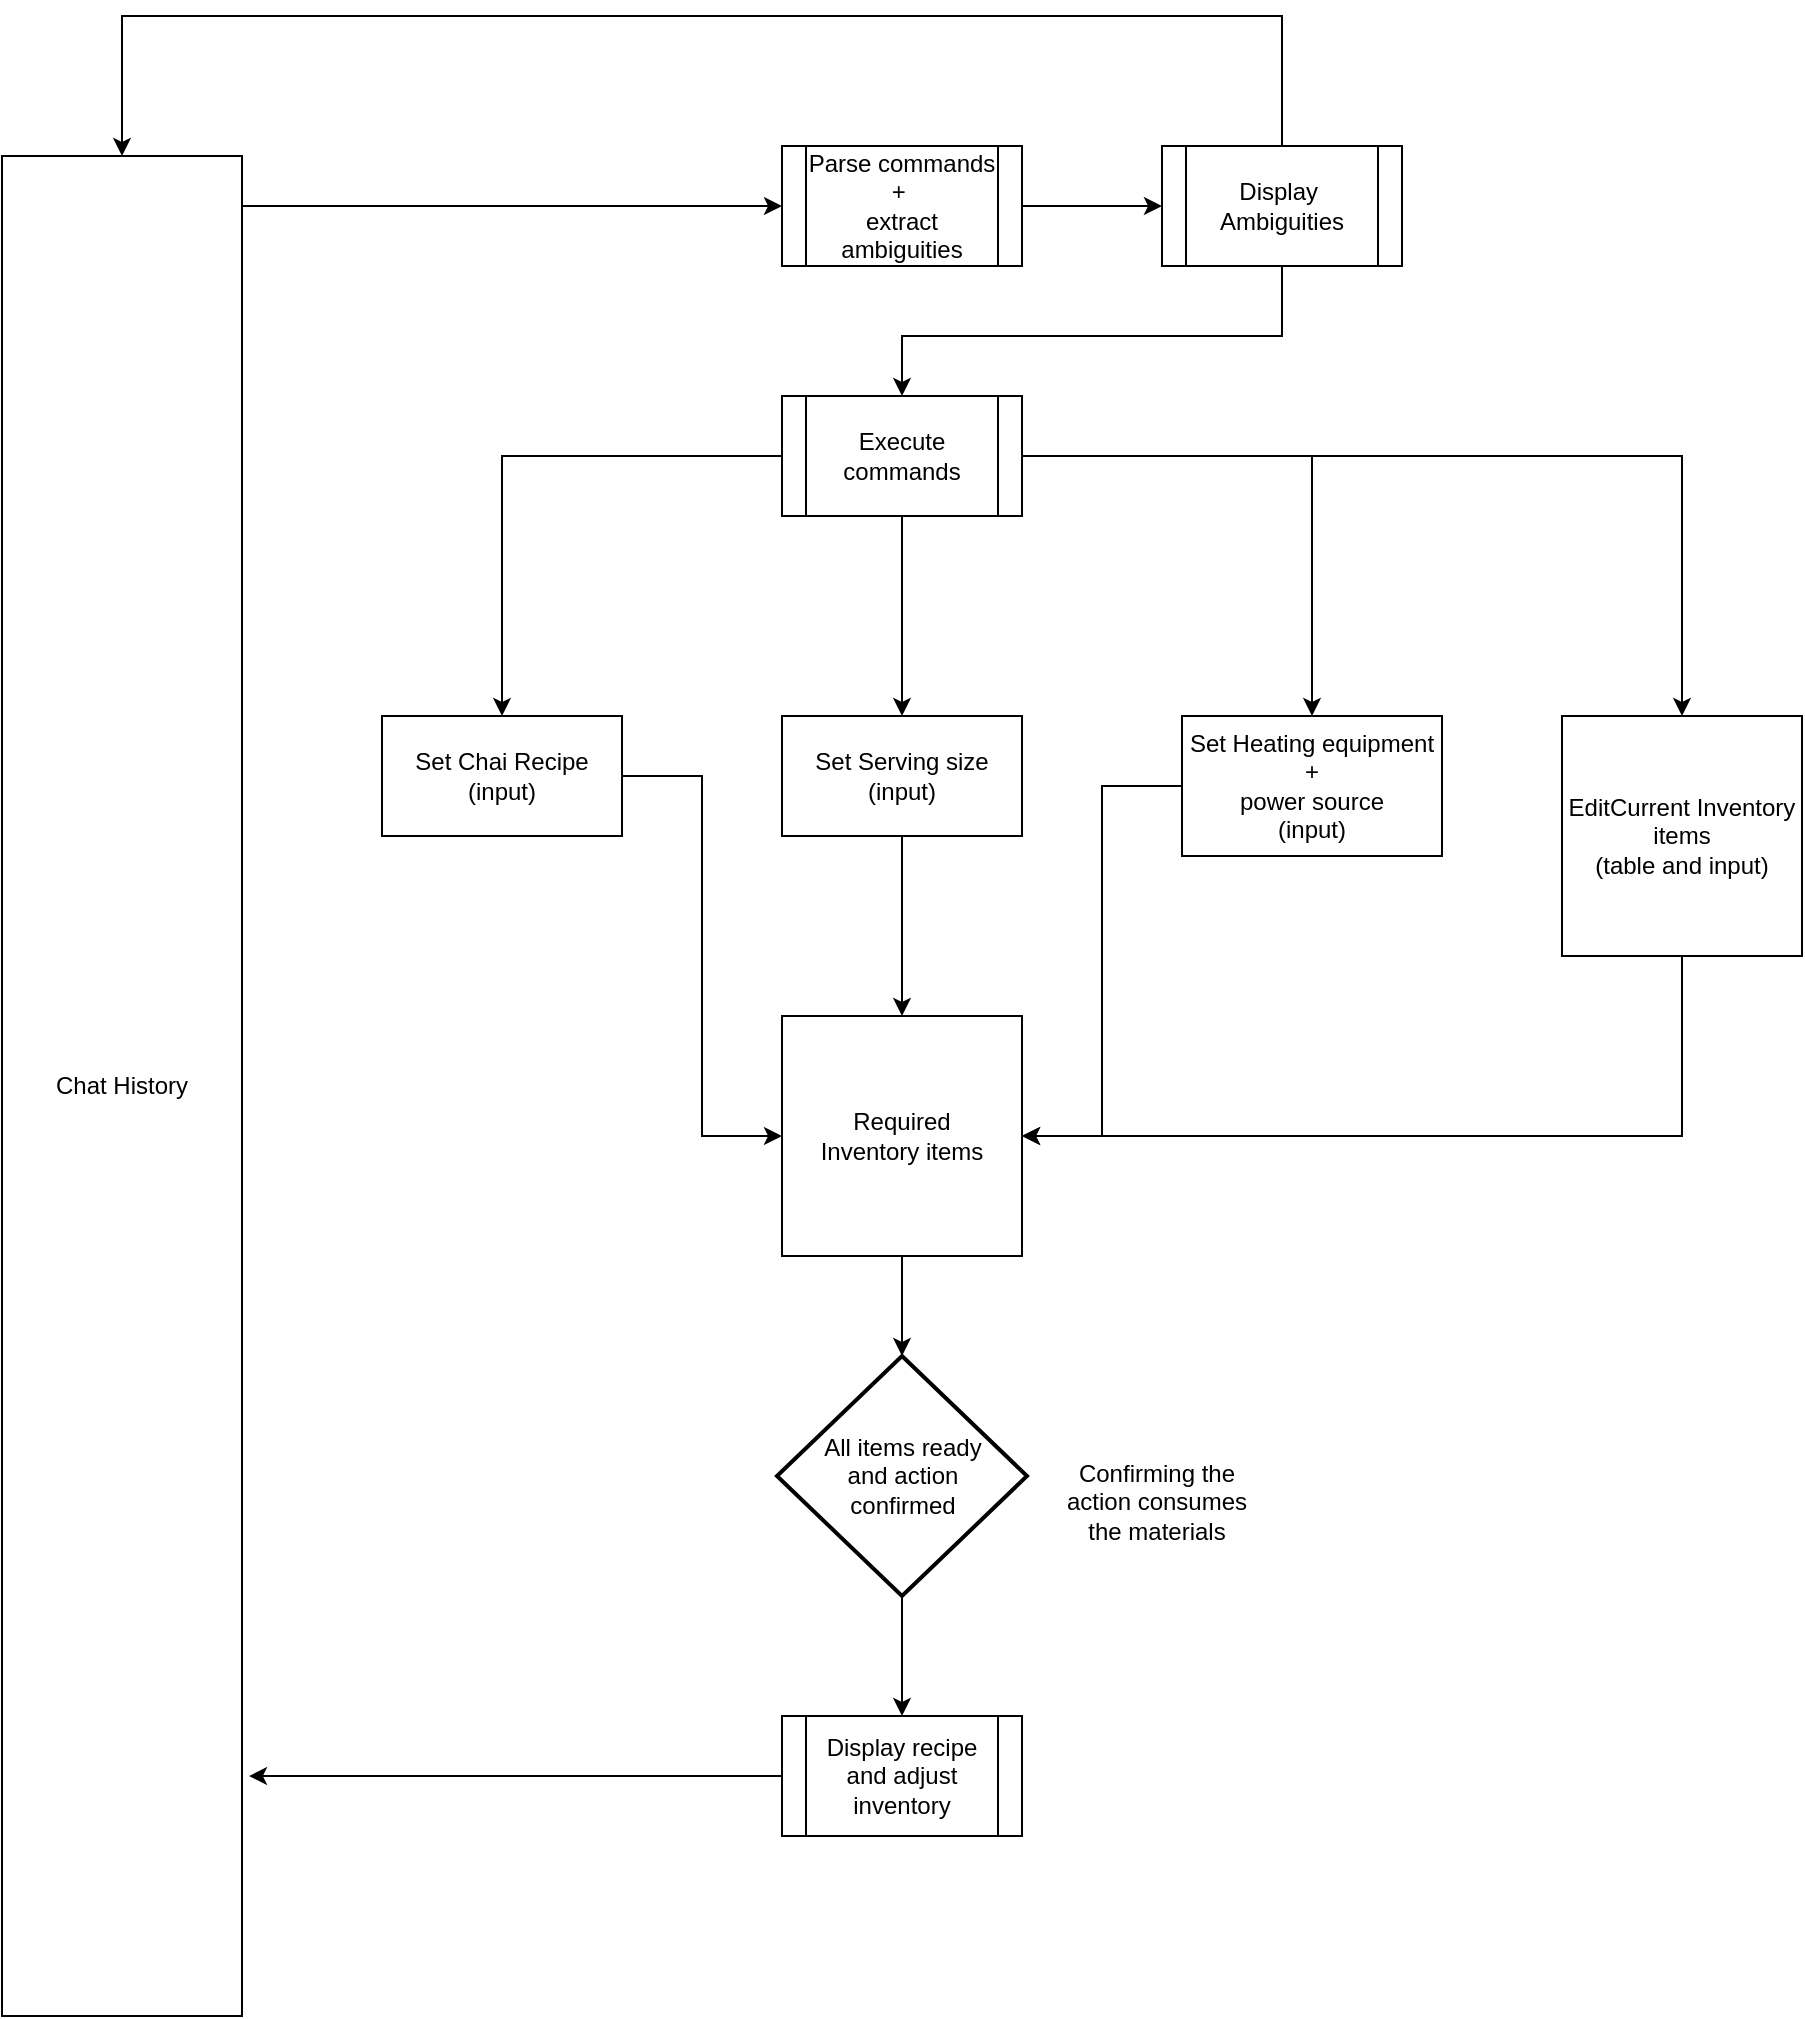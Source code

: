 <mxfile version="28.0.9">
  <diagram name="Page-1" id="4Q5mHxb8pi_0pUOGYu90">
    <mxGraphModel dx="1842" dy="1684" grid="1" gridSize="10" guides="1" tooltips="1" connect="1" arrows="1" fold="1" page="1" pageScale="1" pageWidth="850" pageHeight="1100" math="0" shadow="0">
      <root>
        <mxCell id="0" />
        <mxCell id="1" parent="0" />
        <mxCell id="JdeHYtFpn3aFt2i3ZNIl-7" style="edgeStyle=orthogonalEdgeStyle;rounded=0;orthogonalLoop=1;jettySize=auto;html=1;entryX=0;entryY=0.5;entryDx=0;entryDy=0;" parent="1" source="JdeHYtFpn3aFt2i3ZNIl-2" target="JdeHYtFpn3aFt2i3ZNIl-5" edge="1">
          <mxGeometry relative="1" as="geometry" />
        </mxCell>
        <mxCell id="JdeHYtFpn3aFt2i3ZNIl-2" value="Set Chai Recipe (input)" style="rounded=0;whiteSpace=wrap;html=1;" parent="1" vertex="1">
          <mxGeometry x="60" y="70" width="120" height="60" as="geometry" />
        </mxCell>
        <mxCell id="JdeHYtFpn3aFt2i3ZNIl-9" style="edgeStyle=orthogonalEdgeStyle;rounded=0;orthogonalLoop=1;jettySize=auto;html=1;entryX=0.5;entryY=0;entryDx=0;entryDy=0;" parent="1" source="JdeHYtFpn3aFt2i3ZNIl-3" target="JdeHYtFpn3aFt2i3ZNIl-5" edge="1">
          <mxGeometry relative="1" as="geometry" />
        </mxCell>
        <mxCell id="JdeHYtFpn3aFt2i3ZNIl-3" value="Set Serving size (input)" style="rounded=0;whiteSpace=wrap;html=1;" parent="1" vertex="1">
          <mxGeometry x="260" y="70" width="120" height="60" as="geometry" />
        </mxCell>
        <mxCell id="JdeHYtFpn3aFt2i3ZNIl-8" style="edgeStyle=orthogonalEdgeStyle;rounded=0;orthogonalLoop=1;jettySize=auto;html=1;entryX=1;entryY=0.5;entryDx=0;entryDy=0;" parent="1" source="JdeHYtFpn3aFt2i3ZNIl-4" target="JdeHYtFpn3aFt2i3ZNIl-5" edge="1">
          <mxGeometry relative="1" as="geometry" />
        </mxCell>
        <mxCell id="JdeHYtFpn3aFt2i3ZNIl-4" value="Set Heating equipment&lt;br&gt;+&lt;div&gt;power source&lt;br&gt;(input)&lt;/div&gt;" style="rounded=0;whiteSpace=wrap;html=1;" parent="1" vertex="1">
          <mxGeometry x="460" y="70" width="130" height="70" as="geometry" />
        </mxCell>
        <mxCell id="JdeHYtFpn3aFt2i3ZNIl-5" value="Required&lt;div&gt;Inventory items&lt;/div&gt;" style="whiteSpace=wrap;html=1;aspect=fixed;" parent="1" vertex="1">
          <mxGeometry x="260" y="220" width="120" height="120" as="geometry" />
        </mxCell>
        <mxCell id="fUEkJKMRzZeiz2WE1QDj-2" style="edgeStyle=orthogonalEdgeStyle;rounded=0;orthogonalLoop=1;jettySize=auto;html=1;entryX=1;entryY=0.5;entryDx=0;entryDy=0;" edge="1" parent="1" source="JdeHYtFpn3aFt2i3ZNIl-13" target="JdeHYtFpn3aFt2i3ZNIl-5">
          <mxGeometry relative="1" as="geometry">
            <Array as="points">
              <mxPoint x="710" y="280" />
            </Array>
          </mxGeometry>
        </mxCell>
        <mxCell id="JdeHYtFpn3aFt2i3ZNIl-13" value="EditCurrent Inventory items&lt;br&gt;(table and input)" style="whiteSpace=wrap;html=1;aspect=fixed;" parent="1" vertex="1">
          <mxGeometry x="650" y="70" width="120" height="120" as="geometry" />
        </mxCell>
        <mxCell id="fUEkJKMRzZeiz2WE1QDj-15" style="edgeStyle=orthogonalEdgeStyle;rounded=0;orthogonalLoop=1;jettySize=auto;html=1;entryX=0;entryY=0.5;entryDx=0;entryDy=0;" edge="1" parent="1" source="fUEkJKMRzZeiz2WE1QDj-4" target="fUEkJKMRzZeiz2WE1QDj-5">
          <mxGeometry relative="1" as="geometry">
            <Array as="points">
              <mxPoint x="50" y="-185" />
              <mxPoint x="50" y="-185" />
            </Array>
          </mxGeometry>
        </mxCell>
        <mxCell id="fUEkJKMRzZeiz2WE1QDj-4" value="Chat History" style="rounded=0;whiteSpace=wrap;html=1;" vertex="1" parent="1">
          <mxGeometry x="-130" y="-210" width="120" height="930" as="geometry" />
        </mxCell>
        <mxCell id="fUEkJKMRzZeiz2WE1QDj-19" style="edgeStyle=orthogonalEdgeStyle;rounded=0;orthogonalLoop=1;jettySize=auto;html=1;entryX=0;entryY=0.5;entryDx=0;entryDy=0;" edge="1" parent="1" source="fUEkJKMRzZeiz2WE1QDj-5" target="fUEkJKMRzZeiz2WE1QDj-14">
          <mxGeometry relative="1" as="geometry" />
        </mxCell>
        <mxCell id="fUEkJKMRzZeiz2WE1QDj-5" value="Parse commands&lt;br&gt;+&amp;nbsp;&lt;br&gt;extract ambiguities" style="shape=process;whiteSpace=wrap;html=1;backgroundOutline=1;" vertex="1" parent="1">
          <mxGeometry x="260" y="-215" width="120" height="60" as="geometry" />
        </mxCell>
        <mxCell id="fUEkJKMRzZeiz2WE1QDj-9" style="edgeStyle=orthogonalEdgeStyle;rounded=0;orthogonalLoop=1;jettySize=auto;html=1;entryX=0.5;entryY=0;entryDx=0;entryDy=0;" edge="1" parent="1" source="fUEkJKMRzZeiz2WE1QDj-7" target="JdeHYtFpn3aFt2i3ZNIl-3">
          <mxGeometry relative="1" as="geometry" />
        </mxCell>
        <mxCell id="fUEkJKMRzZeiz2WE1QDj-11" style="edgeStyle=orthogonalEdgeStyle;rounded=0;orthogonalLoop=1;jettySize=auto;html=1;" edge="1" parent="1" source="fUEkJKMRzZeiz2WE1QDj-7" target="JdeHYtFpn3aFt2i3ZNIl-2">
          <mxGeometry relative="1" as="geometry" />
        </mxCell>
        <mxCell id="fUEkJKMRzZeiz2WE1QDj-12" style="edgeStyle=orthogonalEdgeStyle;rounded=0;orthogonalLoop=1;jettySize=auto;html=1;" edge="1" parent="1" source="fUEkJKMRzZeiz2WE1QDj-7" target="JdeHYtFpn3aFt2i3ZNIl-4">
          <mxGeometry relative="1" as="geometry" />
        </mxCell>
        <mxCell id="fUEkJKMRzZeiz2WE1QDj-13" style="edgeStyle=orthogonalEdgeStyle;rounded=0;orthogonalLoop=1;jettySize=auto;html=1;" edge="1" parent="1" source="fUEkJKMRzZeiz2WE1QDj-7" target="JdeHYtFpn3aFt2i3ZNIl-13">
          <mxGeometry relative="1" as="geometry" />
        </mxCell>
        <mxCell id="fUEkJKMRzZeiz2WE1QDj-7" value="Execute commands" style="shape=process;whiteSpace=wrap;html=1;backgroundOutline=1;" vertex="1" parent="1">
          <mxGeometry x="260" y="-90" width="120" height="60" as="geometry" />
        </mxCell>
        <mxCell id="fUEkJKMRzZeiz2WE1QDj-20" style="edgeStyle=orthogonalEdgeStyle;rounded=0;orthogonalLoop=1;jettySize=auto;html=1;entryX=0.5;entryY=0;entryDx=0;entryDy=0;" edge="1" parent="1" source="fUEkJKMRzZeiz2WE1QDj-14" target="fUEkJKMRzZeiz2WE1QDj-4">
          <mxGeometry relative="1" as="geometry">
            <Array as="points">
              <mxPoint x="510" y="-280" />
              <mxPoint x="-70" y="-280" />
            </Array>
          </mxGeometry>
        </mxCell>
        <mxCell id="fUEkJKMRzZeiz2WE1QDj-21" style="edgeStyle=orthogonalEdgeStyle;rounded=0;orthogonalLoop=1;jettySize=auto;html=1;entryX=0.5;entryY=0;entryDx=0;entryDy=0;" edge="1" parent="1" source="fUEkJKMRzZeiz2WE1QDj-14" target="fUEkJKMRzZeiz2WE1QDj-7">
          <mxGeometry relative="1" as="geometry">
            <Array as="points">
              <mxPoint x="510" y="-120" />
              <mxPoint x="320" y="-120" />
            </Array>
          </mxGeometry>
        </mxCell>
        <mxCell id="fUEkJKMRzZeiz2WE1QDj-14" value="Display&amp;nbsp;&lt;br&gt;Ambiguities" style="shape=process;whiteSpace=wrap;html=1;backgroundOutline=1;" vertex="1" parent="1">
          <mxGeometry x="450" y="-215" width="120" height="60" as="geometry" />
        </mxCell>
        <mxCell id="fUEkJKMRzZeiz2WE1QDj-18" style="edgeStyle=orthogonalEdgeStyle;rounded=0;orthogonalLoop=1;jettySize=auto;html=1;entryX=0.5;entryY=0;entryDx=0;entryDy=0;" edge="1" parent="1" source="fUEkJKMRzZeiz2WE1QDj-16">
          <mxGeometry relative="1" as="geometry">
            <mxPoint x="320" y="570" as="targetPoint" />
          </mxGeometry>
        </mxCell>
        <mxCell id="fUEkJKMRzZeiz2WE1QDj-16" value="All items ready&lt;div&gt;and action&lt;/div&gt;&lt;div&gt;confirmed&lt;/div&gt;" style="strokeWidth=2;html=1;shape=mxgraph.flowchart.decision;whiteSpace=wrap;" vertex="1" parent="1">
          <mxGeometry x="257.5" y="390" width="125" height="120" as="geometry" />
        </mxCell>
        <mxCell id="fUEkJKMRzZeiz2WE1QDj-17" style="edgeStyle=orthogonalEdgeStyle;rounded=0;orthogonalLoop=1;jettySize=auto;html=1;entryX=0.5;entryY=0;entryDx=0;entryDy=0;entryPerimeter=0;" edge="1" parent="1" source="JdeHYtFpn3aFt2i3ZNIl-5" target="fUEkJKMRzZeiz2WE1QDj-16">
          <mxGeometry relative="1" as="geometry" />
        </mxCell>
        <mxCell id="fUEkJKMRzZeiz2WE1QDj-22" value="Display recipe and adjust inventory" style="shape=process;whiteSpace=wrap;html=1;backgroundOutline=1;" vertex="1" parent="1">
          <mxGeometry x="260" y="570" width="120" height="60" as="geometry" />
        </mxCell>
        <mxCell id="fUEkJKMRzZeiz2WE1QDj-23" style="edgeStyle=orthogonalEdgeStyle;rounded=0;orthogonalLoop=1;jettySize=auto;html=1;entryX=1.029;entryY=0.871;entryDx=0;entryDy=0;entryPerimeter=0;" edge="1" parent="1" source="fUEkJKMRzZeiz2WE1QDj-22" target="fUEkJKMRzZeiz2WE1QDj-4">
          <mxGeometry relative="1" as="geometry" />
        </mxCell>
        <mxCell id="fUEkJKMRzZeiz2WE1QDj-24" value="Confirming the action consumes the materials" style="text;html=1;align=center;verticalAlign=middle;whiteSpace=wrap;rounded=0;" vertex="1" parent="1">
          <mxGeometry x="395" y="435" width="105" height="55" as="geometry" />
        </mxCell>
      </root>
    </mxGraphModel>
  </diagram>
</mxfile>
